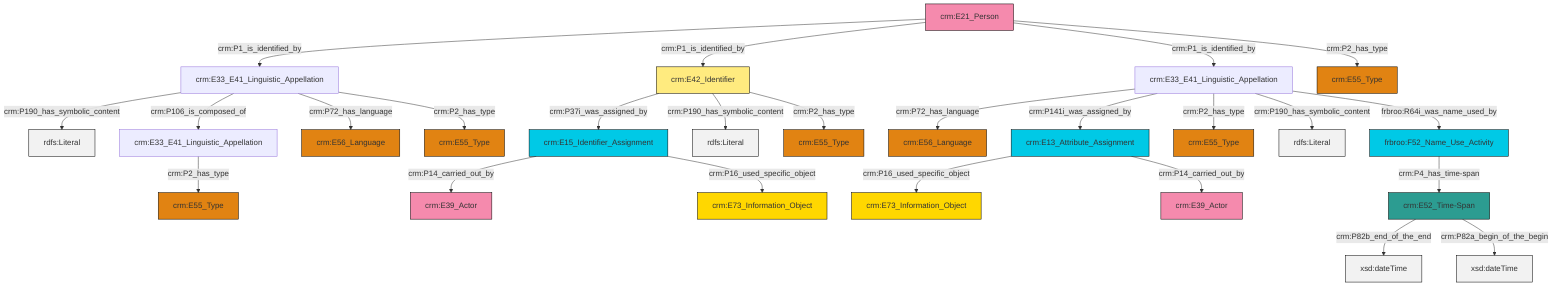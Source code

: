 graph TD
classDef Literal fill:#f2f2f2,stroke:#000000;
classDef CRM_Entity fill:#FFFFFF,stroke:#000000;
classDef Temporal_Entity fill:#00C9E6, stroke:#000000;
classDef Type fill:#E18312, stroke:#000000;
classDef Time-Span fill:#2C9C91, stroke:#000000;
classDef Appellation fill:#FFEB7F, stroke:#000000;
classDef Place fill:#008836, stroke:#000000;
classDef Persistent_Item fill:#B266B2, stroke:#000000;
classDef Conceptual_Object fill:#FFD700, stroke:#000000;
classDef Physical_Thing fill:#D2B48C, stroke:#000000;
classDef Actor fill:#f58aad, stroke:#000000;
classDef PC_Classes fill:#4ce600, stroke:#000000;
classDef Multi fill:#cccccc,stroke:#000000;

0["crm:E13_Attribute_Assignment"]:::Temporal_Entity -->|crm:P16_used_specific_object| 1["crm:E73_Information_Object"]:::Conceptual_Object
2["crm:E42_Identifier"]:::Appellation -->|crm:P37i_was_assigned_by| 3["crm:E15_Identifier_Assignment"]:::Temporal_Entity
6["crm:E33_E41_Linguistic_Appellation"]:::Default -->|crm:P72_has_language| 7["crm:E56_Language"]:::Type
17["frbroo:F52_Name_Use_Activity"]:::Temporal_Entity -->|crm:P4_has_time-span| 15["crm:E52_Time-Span"]:::Time-Span
15["crm:E52_Time-Span"]:::Time-Span -->|crm:P82b_end_of_the_end| 18[xsd:dateTime]:::Literal
13["crm:E33_E41_Linguistic_Appellation"]:::Default -->|crm:P190_has_symbolic_content| 19[rdfs:Literal]:::Literal
13["crm:E33_E41_Linguistic_Appellation"]:::Default -->|crm:P106_is_composed_of| 26["crm:E33_E41_Linguistic_Appellation"]:::Default
2["crm:E42_Identifier"]:::Appellation -->|crm:P190_has_symbolic_content| 29[rdfs:Literal]:::Literal
6["crm:E33_E41_Linguistic_Appellation"]:::Default -->|crm:P141i_was_assigned_by| 0["crm:E13_Attribute_Assignment"]:::Temporal_Entity
6["crm:E33_E41_Linguistic_Appellation"]:::Default -->|crm:P2_has_type| 8["crm:E55_Type"]:::Type
10["crm:E21_Person"]:::Actor -->|crm:P1_is_identified_by| 13["crm:E33_E41_Linguistic_Appellation"]:::Default
3["crm:E15_Identifier_Assignment"]:::Temporal_Entity -->|crm:P14_carried_out_by| 35["crm:E39_Actor"]:::Actor
6["crm:E33_E41_Linguistic_Appellation"]:::Default -->|crm:P190_has_symbolic_content| 38[rdfs:Literal]:::Literal
13["crm:E33_E41_Linguistic_Appellation"]:::Default -->|crm:P72_has_language| 24["crm:E56_Language"]:::Type
0["crm:E13_Attribute_Assignment"]:::Temporal_Entity -->|crm:P14_carried_out_by| 27["crm:E39_Actor"]:::Actor
10["crm:E21_Person"]:::Actor -->|crm:P1_is_identified_by| 2["crm:E42_Identifier"]:::Appellation
2["crm:E42_Identifier"]:::Appellation -->|crm:P2_has_type| 42["crm:E55_Type"]:::Type
3["crm:E15_Identifier_Assignment"]:::Temporal_Entity -->|crm:P16_used_specific_object| 4["crm:E73_Information_Object"]:::Conceptual_Object
15["crm:E52_Time-Span"]:::Time-Span -->|crm:P82a_begin_of_the_begin| 44[xsd:dateTime]:::Literal
6["crm:E33_E41_Linguistic_Appellation"]:::Default -->|frbroo:R64i_was_name_used_by| 17["frbroo:F52_Name_Use_Activity"]:::Temporal_Entity
10["crm:E21_Person"]:::Actor -->|crm:P1_is_identified_by| 6["crm:E33_E41_Linguistic_Appellation"]:::Default
13["crm:E33_E41_Linguistic_Appellation"]:::Default -->|crm:P2_has_type| 39["crm:E55_Type"]:::Type
10["crm:E21_Person"]:::Actor -->|crm:P2_has_type| 20["crm:E55_Type"]:::Type
26["crm:E33_E41_Linguistic_Appellation"]:::Default -->|crm:P2_has_type| 22["crm:E55_Type"]:::Type